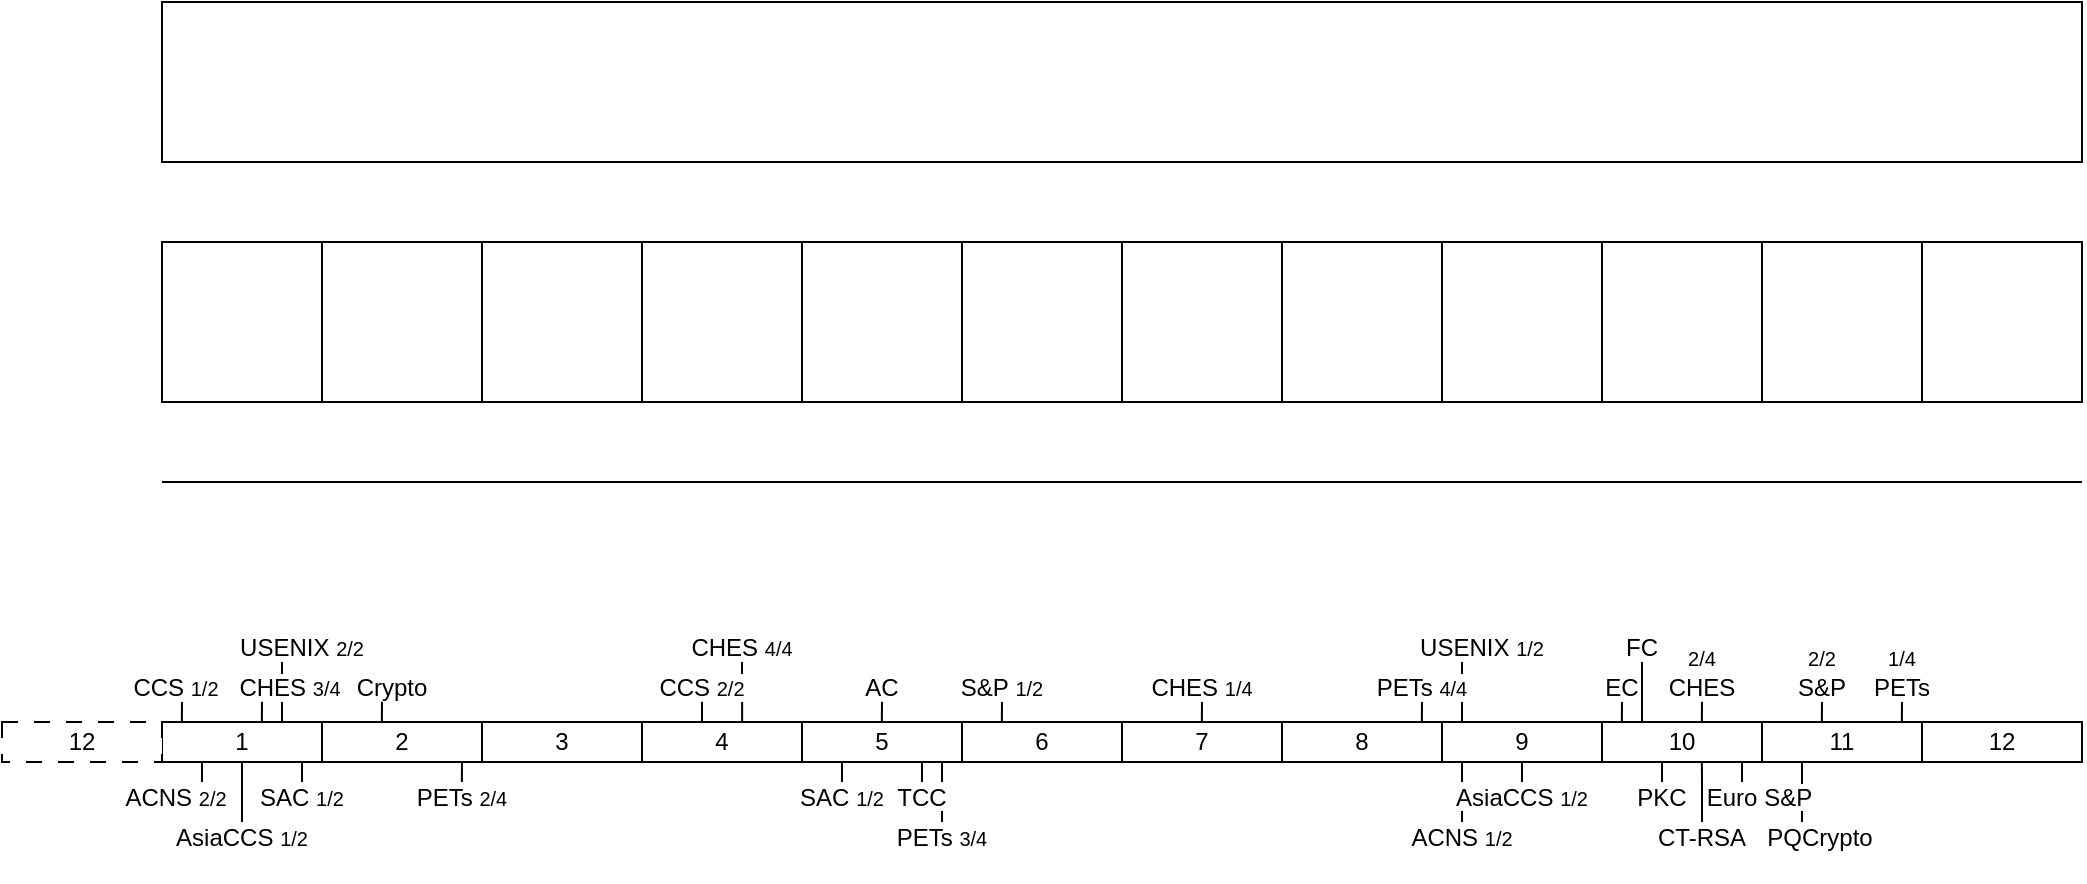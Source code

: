 <mxfile version="27.0.6">
  <diagram name="페이지-1" id="u4aw6kbIkRFoEZ9t1VFv">
    <mxGraphModel dx="1473" dy="688" grid="1" gridSize="10" guides="1" tooltips="1" connect="1" arrows="1" fold="1" page="0" pageScale="1" pageWidth="827" pageHeight="1169" math="0" shadow="0">
      <root>
        <mxCell id="0" />
        <mxCell id="1" parent="0" />
        <mxCell id="qRrsi4mGmzIIHp8oxD2m-111" value="" style="endArrow=none;html=1;rounded=0;entryX=0.626;entryY=0;entryDx=0;entryDy=0;entryPerimeter=0;exitX=0.5;exitY=1;exitDx=0;exitDy=0;" edge="1" parent="1">
          <mxGeometry width="50" height="50" relative="1" as="geometry">
            <mxPoint x="100" y="370" as="sourcePoint" />
            <mxPoint x="100" y="400" as="targetPoint" />
          </mxGeometry>
        </mxCell>
        <mxCell id="qRrsi4mGmzIIHp8oxD2m-112" value="" style="rounded=0;whiteSpace=wrap;html=1;strokeColor=none;" vertex="1" parent="1">
          <mxGeometry x="95" y="376" width="10" height="14" as="geometry" />
        </mxCell>
        <mxCell id="qRrsi4mGmzIIHp8oxD2m-113" value="&lt;div&gt;&lt;br&gt;&lt;/div&gt;USENIX&amp;nbsp;&lt;span style=&quot;font-size: 10px;&quot;&gt;2/2&lt;/span&gt;" style="text;html=1;align=center;verticalAlign=middle;whiteSpace=wrap;rounded=0;" vertex="1" parent="1">
          <mxGeometry x="90" y="340" width="40" height="30" as="geometry" />
        </mxCell>
        <mxCell id="qRrsi4mGmzIIHp8oxD2m-110" value="" style="endArrow=none;html=1;rounded=0;entryX=0.626;entryY=0;entryDx=0;entryDy=0;entryPerimeter=0;exitX=0.5;exitY=1;exitDx=0;exitDy=0;" edge="1" parent="1">
          <mxGeometry width="50" height="50" relative="1" as="geometry">
            <mxPoint x="690" y="370" as="sourcePoint" />
            <mxPoint x="690" y="400" as="targetPoint" />
          </mxGeometry>
        </mxCell>
        <mxCell id="qRrsi4mGmzIIHp8oxD2m-108" value="" style="rounded=0;whiteSpace=wrap;html=1;strokeColor=none;" vertex="1" parent="1">
          <mxGeometry x="685" y="376" width="10" height="14" as="geometry" />
        </mxCell>
        <mxCell id="qRrsi4mGmzIIHp8oxD2m-109" value="&lt;div&gt;&lt;br&gt;&lt;/div&gt;USENIX&amp;nbsp;&lt;span style=&quot;font-size: 10px;&quot;&gt;1/2&lt;/span&gt;" style="text;html=1;align=center;verticalAlign=middle;whiteSpace=wrap;rounded=0;" vertex="1" parent="1">
          <mxGeometry x="680" y="340" width="40" height="30" as="geometry" />
        </mxCell>
        <mxCell id="qRrsi4mGmzIIHp8oxD2m-77" value="" style="endArrow=none;html=1;rounded=0;entryX=0.626;entryY=0;entryDx=0;entryDy=0;entryPerimeter=0;exitX=0.5;exitY=1;exitDx=0;exitDy=0;" edge="1" parent="1" source="qRrsi4mGmzIIHp8oxD2m-76" target="qRrsi4mGmzIIHp8oxD2m-20">
          <mxGeometry width="50" height="50" relative="1" as="geometry">
            <mxPoint x="330" y="360" as="sourcePoint" />
            <mxPoint x="329.92" y="370.14" as="targetPoint" />
          </mxGeometry>
        </mxCell>
        <mxCell id="qRrsi4mGmzIIHp8oxD2m-101" value="" style="rounded=0;whiteSpace=wrap;html=1;strokeColor=none;" vertex="1" parent="1">
          <mxGeometry x="325" y="376" width="10" height="14" as="geometry" />
        </mxCell>
        <mxCell id="qRrsi4mGmzIIHp8oxD2m-91" value="" style="endArrow=none;html=1;rounded=0;exitX=0.25;exitY=1;exitDx=0;exitDy=0;" edge="1" parent="1" source="qRrsi4mGmzIIHp8oxD2m-27">
          <mxGeometry width="50" height="50" relative="1" as="geometry">
            <mxPoint x="860" y="380" as="sourcePoint" />
            <mxPoint x="860" y="450" as="targetPoint" />
          </mxGeometry>
        </mxCell>
        <mxCell id="qRrsi4mGmzIIHp8oxD2m-87" value="" style="endArrow=none;html=1;rounded=0;exitX=0.624;exitY=1.004;exitDx=0;exitDy=0;entryX=0.5;entryY=0;entryDx=0;entryDy=0;exitPerimeter=0;" edge="1" parent="1" target="qRrsi4mGmzIIHp8oxD2m-86" source="qRrsi4mGmzIIHp8oxD2m-50">
          <mxGeometry width="50" height="50" relative="1" as="geometry">
            <mxPoint x="810" y="450" as="sourcePoint" />
            <mxPoint x="810" y="470" as="targetPoint" />
            <Array as="points">
              <mxPoint x="810" y="430" />
              <mxPoint x="810" y="430" />
              <mxPoint x="810" y="440" />
            </Array>
          </mxGeometry>
        </mxCell>
        <mxCell id="qRrsi4mGmzIIHp8oxD2m-105" value="" style="rounded=0;whiteSpace=wrap;html=1;strokeColor=none;" vertex="1" parent="1">
          <mxGeometry x="812" y="431" width="60" height="13.5" as="geometry" />
        </mxCell>
        <mxCell id="qRrsi4mGmzIIHp8oxD2m-53" value="" style="group;resizeWidth=1;resizeHeight=1;" vertex="1" connectable="0" parent="1">
          <mxGeometry x="40" y="400" width="960" height="80" as="geometry" />
        </mxCell>
        <mxCell id="qRrsi4mGmzIIHp8oxD2m-119" value="" style="endArrow=none;html=1;rounded=0;entryX=0.626;entryY=0;entryDx=0;entryDy=0;entryPerimeter=0;exitX=0.5;exitY=1;exitDx=0;exitDy=0;" edge="1" parent="qRrsi4mGmzIIHp8oxD2m-53">
          <mxGeometry width="50" height="50" relative="1" as="geometry">
            <mxPoint x="650" y="20" as="sourcePoint" />
            <mxPoint x="650" y="50" as="targetPoint" />
          </mxGeometry>
        </mxCell>
        <mxCell id="qRrsi4mGmzIIHp8oxD2m-120" value="" style="rounded=0;whiteSpace=wrap;html=1;strokeColor=none;" vertex="1" parent="qRrsi4mGmzIIHp8oxD2m-53">
          <mxGeometry x="645" y="30" width="10" height="14.5" as="geometry" />
        </mxCell>
        <mxCell id="qRrsi4mGmzIIHp8oxD2m-122" value="&lt;div&gt;&lt;span style=&quot;background-color: transparent; color: light-dark(rgb(0, 0, 0), rgb(255, 255, 255));&quot;&gt;ACNS&amp;nbsp;&lt;/span&gt;&lt;span style=&quot;background-color: transparent; color: light-dark(rgb(0, 0, 0), rgb(255, 255, 255)); font-size: 10px;&quot;&gt;1/2&lt;/span&gt;&lt;/div&gt;&lt;div&gt;&lt;span style=&quot;background-color: transparent; color: light-dark(rgb(0, 0, 0), rgb(255, 255, 255)); font-size: 10px;&quot;&gt;&lt;br&gt;&lt;/span&gt;&lt;/div&gt;" style="text;html=1;align=center;verticalAlign=middle;whiteSpace=wrap;rounded=0;" vertex="1" parent="qRrsi4mGmzIIHp8oxD2m-53">
          <mxGeometry x="620" y="50" width="60" height="30" as="geometry" />
        </mxCell>
        <mxCell id="qRrsi4mGmzIIHp8oxD2m-41" value="" style="whiteSpace=wrap;html=1;aspect=fixed;resizeWidth=1;resizeHeight=1;" vertex="1" parent="qRrsi4mGmzIIHp8oxD2m-53">
          <mxGeometry width="80" height="20" as="geometry" />
        </mxCell>
        <mxCell id="qRrsi4mGmzIIHp8oxD2m-42" value="" style="whiteSpace=wrap;html=1;aspect=fixed;resizeWidth=1;resizeHeight=1;" vertex="1" parent="qRrsi4mGmzIIHp8oxD2m-53">
          <mxGeometry x="80" width="80" height="20" as="geometry" />
        </mxCell>
        <mxCell id="qRrsi4mGmzIIHp8oxD2m-43" value="" style="whiteSpace=wrap;html=1;aspect=fixed;resizeWidth=1;resizeHeight=1;" vertex="1" parent="qRrsi4mGmzIIHp8oxD2m-53">
          <mxGeometry x="160" width="80" height="20" as="geometry" />
        </mxCell>
        <mxCell id="qRrsi4mGmzIIHp8oxD2m-44" value="" style="whiteSpace=wrap;html=1;aspect=fixed;resizeWidth=1;resizeHeight=1;" vertex="1" parent="qRrsi4mGmzIIHp8oxD2m-53">
          <mxGeometry x="240" width="80" height="20" as="geometry" />
        </mxCell>
        <mxCell id="qRrsi4mGmzIIHp8oxD2m-45" value="" style="whiteSpace=wrap;html=1;aspect=fixed;resizeWidth=1;resizeHeight=1;" vertex="1" parent="qRrsi4mGmzIIHp8oxD2m-53">
          <mxGeometry x="320" width="80" height="20" as="geometry" />
        </mxCell>
        <mxCell id="qRrsi4mGmzIIHp8oxD2m-46" value="" style="whiteSpace=wrap;html=1;aspect=fixed;resizeWidth=1;resizeHeight=1;" vertex="1" parent="qRrsi4mGmzIIHp8oxD2m-53">
          <mxGeometry x="400" width="80" height="20" as="geometry" />
        </mxCell>
        <mxCell id="qRrsi4mGmzIIHp8oxD2m-47" value="" style="whiteSpace=wrap;html=1;aspect=fixed;resizeWidth=1;resizeHeight=1;" vertex="1" parent="qRrsi4mGmzIIHp8oxD2m-53">
          <mxGeometry x="480" width="80" height="20" as="geometry" />
        </mxCell>
        <mxCell id="qRrsi4mGmzIIHp8oxD2m-48" value="" style="whiteSpace=wrap;html=1;aspect=fixed;resizeWidth=1;resizeHeight=1;" vertex="1" parent="qRrsi4mGmzIIHp8oxD2m-53">
          <mxGeometry x="560" width="80" height="20" as="geometry" />
        </mxCell>
        <mxCell id="qRrsi4mGmzIIHp8oxD2m-49" value="" style="whiteSpace=wrap;html=1;aspect=fixed;resizeWidth=1;resizeHeight=1;" vertex="1" parent="qRrsi4mGmzIIHp8oxD2m-53">
          <mxGeometry x="640" width="80" height="20" as="geometry" />
        </mxCell>
        <mxCell id="qRrsi4mGmzIIHp8oxD2m-50" value="" style="whiteSpace=wrap;html=1;aspect=fixed;resizeWidth=1;resizeHeight=1;" vertex="1" parent="qRrsi4mGmzIIHp8oxD2m-53">
          <mxGeometry x="720" width="80" height="20" as="geometry" />
        </mxCell>
        <mxCell id="qRrsi4mGmzIIHp8oxD2m-51" value="" style="whiteSpace=wrap;html=1;aspect=fixed;resizeWidth=1;resizeHeight=1;" vertex="1" parent="qRrsi4mGmzIIHp8oxD2m-53">
          <mxGeometry x="800" width="80" height="20" as="geometry" />
        </mxCell>
        <mxCell id="qRrsi4mGmzIIHp8oxD2m-52" value="" style="whiteSpace=wrap;html=1;aspect=fixed;resizeWidth=1;resizeHeight=1;" vertex="1" parent="qRrsi4mGmzIIHp8oxD2m-53">
          <mxGeometry x="880" width="80" height="20" as="geometry" />
        </mxCell>
        <mxCell id="qRrsi4mGmzIIHp8oxD2m-21" value="5" style="text;html=1;align=center;verticalAlign=middle;whiteSpace=wrap;rounded=0;" vertex="1" parent="qRrsi4mGmzIIHp8oxD2m-53">
          <mxGeometry x="320" width="80" height="20" as="geometry" />
        </mxCell>
        <mxCell id="qRrsi4mGmzIIHp8oxD2m-95" value="" style="endArrow=none;html=1;rounded=0;entryX=0.124;entryY=0.007;entryDx=0;entryDy=0;entryPerimeter=0;" edge="1" parent="qRrsi4mGmzIIHp8oxD2m-53">
          <mxGeometry width="50" height="50" relative="1" as="geometry">
            <mxPoint x="150" y="19.86" as="sourcePoint" />
            <mxPoint x="149.92" y="30.0" as="targetPoint" />
          </mxGeometry>
        </mxCell>
        <mxCell id="qRrsi4mGmzIIHp8oxD2m-117" value="" style="endArrow=none;html=1;rounded=0;entryX=0.626;entryY=0;entryDx=0;entryDy=0;entryPerimeter=0;exitX=0.5;exitY=1;exitDx=0;exitDy=0;" edge="1" parent="qRrsi4mGmzIIHp8oxD2m-53">
          <mxGeometry width="50" height="50" relative="1" as="geometry">
            <mxPoint x="390" y="20" as="sourcePoint" />
            <mxPoint x="390" y="50" as="targetPoint" />
          </mxGeometry>
        </mxCell>
        <mxCell id="qRrsi4mGmzIIHp8oxD2m-118" value="" style="rounded=0;whiteSpace=wrap;html=1;strokeColor=none;" vertex="1" parent="qRrsi4mGmzIIHp8oxD2m-53">
          <mxGeometry x="385" y="30" width="10" height="14.5" as="geometry" />
        </mxCell>
        <mxCell id="qRrsi4mGmzIIHp8oxD2m-65" value="" style="endArrow=none;html=1;rounded=0;exitX=0.75;exitY=1;exitDx=0;exitDy=0;entryX=0.5;entryY=0;entryDx=0;entryDy=0;" edge="1" parent="qRrsi4mGmzIIHp8oxD2m-53" target="qRrsi4mGmzIIHp8oxD2m-64">
          <mxGeometry width="50" height="50" relative="1" as="geometry">
            <mxPoint x="380" y="20" as="sourcePoint" />
            <mxPoint x="380" y="40" as="targetPoint" />
          </mxGeometry>
        </mxCell>
        <mxCell id="qRrsi4mGmzIIHp8oxD2m-64" value="&lt;div&gt;TCC&lt;/div&gt;&lt;div&gt;&lt;br&gt;&lt;/div&gt;" style="text;html=1;align=center;verticalAlign=middle;whiteSpace=wrap;rounded=0;" vertex="1" parent="qRrsi4mGmzIIHp8oxD2m-53">
          <mxGeometry x="350" y="30" width="60" height="30" as="geometry" />
        </mxCell>
        <mxCell id="qRrsi4mGmzIIHp8oxD2m-116" value="&lt;div&gt;&lt;span style=&quot;background-color: transparent; color: light-dark(rgb(0, 0, 0), rgb(255, 255, 255));&quot;&gt;PETs&amp;nbsp;&lt;/span&gt;&lt;span style=&quot;background-color: transparent; color: light-dark(rgb(0, 0, 0), rgb(255, 255, 255)); font-size: 10px;&quot;&gt;3/4&lt;/span&gt;&lt;/div&gt;&lt;div&gt;&lt;span style=&quot;background-color: transparent; color: light-dark(rgb(0, 0, 0), rgb(255, 255, 255)); font-size: 10px;&quot;&gt;&lt;br&gt;&lt;/span&gt;&lt;/div&gt;" style="text;html=1;align=center;verticalAlign=middle;whiteSpace=wrap;rounded=0;" vertex="1" parent="qRrsi4mGmzIIHp8oxD2m-53">
          <mxGeometry x="360" y="50" width="60" height="30" as="geometry" />
        </mxCell>
        <mxCell id="qRrsi4mGmzIIHp8oxD2m-125" value="&lt;div&gt;&lt;span style=&quot;background-color: transparent; color: light-dark(rgb(0, 0, 0), rgb(255, 255, 255));&quot;&gt;ACNS &lt;font style=&quot;font-size: 10px;&quot;&gt;2/2&lt;/font&gt;&lt;/span&gt;&lt;/div&gt;&lt;div&gt;&lt;span style=&quot;background-color: transparent; color: light-dark(rgb(0, 0, 0), rgb(255, 255, 255)); font-size: 10px;&quot;&gt;&lt;br&gt;&lt;/span&gt;&lt;/div&gt;" style="text;html=1;align=center;verticalAlign=middle;whiteSpace=wrap;rounded=0;" vertex="1" parent="qRrsi4mGmzIIHp8oxD2m-53">
          <mxGeometry x="-23" y="30" width="60" height="30" as="geometry" />
        </mxCell>
        <mxCell id="qRrsi4mGmzIIHp8oxD2m-127" value="" style="endArrow=none;html=1;rounded=0;exitX=0.75;exitY=1;exitDx=0;exitDy=0;entryX=0.5;entryY=0;entryDx=0;entryDy=0;" edge="1" parent="qRrsi4mGmzIIHp8oxD2m-53">
          <mxGeometry width="50" height="50" relative="1" as="geometry">
            <mxPoint x="20" y="20" as="sourcePoint" />
            <mxPoint x="20" y="30" as="targetPoint" />
          </mxGeometry>
        </mxCell>
        <mxCell id="qRrsi4mGmzIIHp8oxD2m-1" value="" style="rounded=0;whiteSpace=wrap;html=1;" vertex="1" parent="1">
          <mxGeometry x="40" y="40" width="960" height="80" as="geometry" />
        </mxCell>
        <mxCell id="qRrsi4mGmzIIHp8oxD2m-2" value="" style="whiteSpace=wrap;html=1;aspect=fixed;" vertex="1" parent="1">
          <mxGeometry x="40" y="160" width="80" height="80" as="geometry" />
        </mxCell>
        <mxCell id="qRrsi4mGmzIIHp8oxD2m-13" value="" style="whiteSpace=wrap;html=1;aspect=fixed;" vertex="1" parent="1">
          <mxGeometry x="120" y="160" width="80" height="80" as="geometry" />
        </mxCell>
        <mxCell id="qRrsi4mGmzIIHp8oxD2m-14" value="" style="endArrow=none;html=1;rounded=0;entryX=1;entryY=1;entryDx=0;entryDy=0;" edge="1" parent="1">
          <mxGeometry width="50" height="50" relative="1" as="geometry">
            <mxPoint x="40" y="280" as="sourcePoint" />
            <mxPoint x="1000" y="280" as="targetPoint" />
          </mxGeometry>
        </mxCell>
        <mxCell id="qRrsi4mGmzIIHp8oxD2m-15" value="&lt;div&gt;&lt;br&gt;&lt;/div&gt;&lt;span style=&quot;background-color: transparent; color: light-dark(rgb(0, 0, 0), rgb(255, 255, 255));&quot;&gt;CCS&amp;nbsp;&lt;/span&gt;&lt;span style=&quot;font-size: 10px;&quot;&gt;1/2&lt;/span&gt;" style="text;html=1;align=center;verticalAlign=middle;whiteSpace=wrap;rounded=0;" vertex="1" parent="1">
          <mxGeometry x="17" y="359.93" width="60" height="30" as="geometry" />
        </mxCell>
        <mxCell id="qRrsi4mGmzIIHp8oxD2m-16" value="" style="endArrow=none;html=1;rounded=0;entryX=0.124;entryY=0.007;entryDx=0;entryDy=0;entryPerimeter=0;" edge="1" parent="1">
          <mxGeometry width="50" height="50" relative="1" as="geometry">
            <mxPoint x="50" y="390" as="sourcePoint" />
            <mxPoint x="49.92" y="400.14" as="targetPoint" />
          </mxGeometry>
        </mxCell>
        <mxCell id="qRrsi4mGmzIIHp8oxD2m-17" value="1" style="text;html=1;align=center;verticalAlign=middle;whiteSpace=wrap;rounded=0;" vertex="1" parent="1">
          <mxGeometry x="40" y="400" width="80" height="20" as="geometry" />
        </mxCell>
        <mxCell id="qRrsi4mGmzIIHp8oxD2m-18" value="2" style="text;html=1;align=center;verticalAlign=middle;whiteSpace=wrap;rounded=0;" vertex="1" parent="1">
          <mxGeometry x="120" y="400" width="80" height="20" as="geometry" />
        </mxCell>
        <mxCell id="qRrsi4mGmzIIHp8oxD2m-19" value="3" style="text;html=1;align=center;verticalAlign=middle;whiteSpace=wrap;rounded=0;" vertex="1" parent="1">
          <mxGeometry x="200" y="400" width="80" height="20" as="geometry" />
        </mxCell>
        <mxCell id="qRrsi4mGmzIIHp8oxD2m-20" value="4" style="text;html=1;align=center;verticalAlign=middle;whiteSpace=wrap;rounded=0;" vertex="1" parent="1">
          <mxGeometry x="280" y="400" width="80" height="20" as="geometry" />
        </mxCell>
        <mxCell id="qRrsi4mGmzIIHp8oxD2m-22" value="6" style="text;html=1;align=center;verticalAlign=middle;whiteSpace=wrap;rounded=0;" vertex="1" parent="1">
          <mxGeometry x="440" y="400" width="80" height="20" as="geometry" />
        </mxCell>
        <mxCell id="qRrsi4mGmzIIHp8oxD2m-23" value="7" style="text;html=1;align=center;verticalAlign=middle;whiteSpace=wrap;rounded=0;" vertex="1" parent="1">
          <mxGeometry x="520" y="400" width="80" height="20" as="geometry" />
        </mxCell>
        <mxCell id="qRrsi4mGmzIIHp8oxD2m-24" value="8" style="text;html=1;align=center;verticalAlign=middle;whiteSpace=wrap;rounded=0;" vertex="1" parent="1">
          <mxGeometry x="600" y="400" width="80" height="20" as="geometry" />
        </mxCell>
        <mxCell id="qRrsi4mGmzIIHp8oxD2m-25" value="9" style="text;html=1;align=center;verticalAlign=middle;whiteSpace=wrap;rounded=0;" vertex="1" parent="1">
          <mxGeometry x="680" y="400" width="80" height="20" as="geometry" />
        </mxCell>
        <mxCell id="qRrsi4mGmzIIHp8oxD2m-26" value="10" style="text;html=1;align=center;verticalAlign=middle;whiteSpace=wrap;rounded=0;" vertex="1" parent="1">
          <mxGeometry x="760" y="400" width="80" height="20" as="geometry" />
        </mxCell>
        <mxCell id="qRrsi4mGmzIIHp8oxD2m-27" value="11" style="text;html=1;align=center;verticalAlign=middle;whiteSpace=wrap;rounded=0;" vertex="1" parent="1">
          <mxGeometry x="840" y="400" width="80" height="20" as="geometry" />
        </mxCell>
        <mxCell id="qRrsi4mGmzIIHp8oxD2m-28" value="12" style="text;html=1;align=center;verticalAlign=middle;whiteSpace=wrap;rounded=0;" vertex="1" parent="1">
          <mxGeometry x="920" y="400" width="80" height="20" as="geometry" />
        </mxCell>
        <mxCell id="qRrsi4mGmzIIHp8oxD2m-29" value="" style="whiteSpace=wrap;html=1;aspect=fixed;" vertex="1" parent="1">
          <mxGeometry x="200" y="160" width="80" height="80" as="geometry" />
        </mxCell>
        <mxCell id="qRrsi4mGmzIIHp8oxD2m-30" value="" style="whiteSpace=wrap;html=1;aspect=fixed;" vertex="1" parent="1">
          <mxGeometry x="280" y="160" width="80" height="80" as="geometry" />
        </mxCell>
        <mxCell id="qRrsi4mGmzIIHp8oxD2m-31" value="" style="whiteSpace=wrap;html=1;aspect=fixed;" vertex="1" parent="1">
          <mxGeometry x="360" y="160" width="80" height="80" as="geometry" />
        </mxCell>
        <mxCell id="qRrsi4mGmzIIHp8oxD2m-32" value="" style="whiteSpace=wrap;html=1;aspect=fixed;" vertex="1" parent="1">
          <mxGeometry x="440" y="160" width="80" height="80" as="geometry" />
        </mxCell>
        <mxCell id="qRrsi4mGmzIIHp8oxD2m-33" value="" style="whiteSpace=wrap;html=1;aspect=fixed;" vertex="1" parent="1">
          <mxGeometry x="520" y="160" width="80" height="80" as="geometry" />
        </mxCell>
        <mxCell id="qRrsi4mGmzIIHp8oxD2m-34" value="" style="whiteSpace=wrap;html=1;aspect=fixed;" vertex="1" parent="1">
          <mxGeometry x="600" y="160" width="80" height="80" as="geometry" />
        </mxCell>
        <mxCell id="qRrsi4mGmzIIHp8oxD2m-35" value="" style="whiteSpace=wrap;html=1;aspect=fixed;" vertex="1" parent="1">
          <mxGeometry x="680" y="160" width="80" height="80" as="geometry" />
        </mxCell>
        <mxCell id="qRrsi4mGmzIIHp8oxD2m-36" value="" style="whiteSpace=wrap;html=1;aspect=fixed;" vertex="1" parent="1">
          <mxGeometry x="760" y="160" width="80" height="80" as="geometry" />
        </mxCell>
        <mxCell id="qRrsi4mGmzIIHp8oxD2m-37" value="" style="whiteSpace=wrap;html=1;aspect=fixed;" vertex="1" parent="1">
          <mxGeometry x="840" y="160" width="80" height="80" as="geometry" />
        </mxCell>
        <mxCell id="qRrsi4mGmzIIHp8oxD2m-38" value="" style="whiteSpace=wrap;html=1;aspect=fixed;" vertex="1" parent="1">
          <mxGeometry x="920" y="160" width="80" height="80" as="geometry" />
        </mxCell>
        <mxCell id="qRrsi4mGmzIIHp8oxD2m-39" value="&lt;div&gt;&lt;font style=&quot;font-size: 10px;&quot;&gt;&lt;br&gt;&lt;/font&gt;&lt;/div&gt;&lt;div&gt;&lt;span style=&quot;&quot;&gt;&lt;span style=&quot;color: light-dark(rgb(0, 0, 0), rgb(255, 255, 255));&quot;&gt;CCS&amp;nbsp;&lt;/span&gt;&lt;span style=&quot;font-size: 10px; color: light-dark(rgb(0, 0, 0), rgb(255, 255, 255));&quot;&gt;2/2&lt;/span&gt;&lt;/span&gt;&lt;/div&gt;" style="text;html=1;align=center;verticalAlign=middle;whiteSpace=wrap;rounded=0;labelBackgroundColor=none;" vertex="1" parent="1">
          <mxGeometry x="280" y="359.86" width="60" height="30" as="geometry" />
        </mxCell>
        <mxCell id="qRrsi4mGmzIIHp8oxD2m-40" value="" style="endArrow=none;html=1;rounded=0;exitX=0.5;exitY=1;exitDx=0;exitDy=0;entryX=0.5;entryY=0;entryDx=0;entryDy=0;" edge="1" parent="1" source="qRrsi4mGmzIIHp8oxD2m-39">
          <mxGeometry width="50" height="50" relative="1" as="geometry">
            <mxPoint x="309.64" y="429.86" as="sourcePoint" />
            <mxPoint x="310" y="399.86" as="targetPoint" />
          </mxGeometry>
        </mxCell>
        <mxCell id="qRrsi4mGmzIIHp8oxD2m-55" value="&lt;div&gt;SAC&amp;nbsp;&lt;span style=&quot;background-color: transparent; color: light-dark(rgb(0, 0, 0), rgb(255, 255, 255));&quot;&gt;&lt;font style=&quot;font-size: 10px;&quot;&gt;1/2&lt;/font&gt;&lt;/span&gt;&lt;/div&gt;&lt;div&gt;&lt;span style=&quot;background-color: transparent; color: light-dark(rgb(0, 0, 0), rgb(255, 255, 255));&quot;&gt;&lt;font style=&quot;font-size: 10px;&quot;&gt;&lt;br&gt;&lt;/font&gt;&lt;/span&gt;&lt;/div&gt;" style="text;html=1;align=center;verticalAlign=middle;whiteSpace=wrap;rounded=0;" vertex="1" parent="1">
          <mxGeometry x="80" y="430" width="60" height="30" as="geometry" />
        </mxCell>
        <mxCell id="qRrsi4mGmzIIHp8oxD2m-57" value="" style="endArrow=none;html=1;rounded=0;exitX=0.75;exitY=1;exitDx=0;exitDy=0;entryX=0.5;entryY=0;entryDx=0;entryDy=0;" edge="1" parent="1" target="qRrsi4mGmzIIHp8oxD2m-55">
          <mxGeometry width="50" height="50" relative="1" as="geometry">
            <mxPoint x="110" y="420" as="sourcePoint" />
            <mxPoint x="110" y="440" as="targetPoint" />
          </mxGeometry>
        </mxCell>
        <mxCell id="qRrsi4mGmzIIHp8oxD2m-58" value="&lt;div&gt;SAC&amp;nbsp;&lt;span style=&quot;background-color: transparent; color: light-dark(rgb(0, 0, 0), rgb(255, 255, 255));&quot;&gt;&lt;font style=&quot;font-size: 10px;&quot;&gt;1/2&lt;/font&gt;&lt;/span&gt;&lt;/div&gt;&lt;div&gt;&lt;span style=&quot;background-color: transparent; color: light-dark(rgb(0, 0, 0), rgb(255, 255, 255));&quot;&gt;&lt;font style=&quot;font-size: 10px;&quot;&gt;&lt;br&gt;&lt;/font&gt;&lt;/span&gt;&lt;/div&gt;" style="text;html=1;align=center;verticalAlign=middle;whiteSpace=wrap;rounded=0;" vertex="1" parent="1">
          <mxGeometry x="360" y="430" width="40" height="30" as="geometry" />
        </mxCell>
        <mxCell id="qRrsi4mGmzIIHp8oxD2m-59" value="" style="endArrow=none;html=1;rounded=0;exitX=0.75;exitY=1;exitDx=0;exitDy=0;entryX=0.5;entryY=0;entryDx=0;entryDy=0;" edge="1" parent="1" target="qRrsi4mGmzIIHp8oxD2m-58">
          <mxGeometry width="50" height="50" relative="1" as="geometry">
            <mxPoint x="380" y="420" as="sourcePoint" />
            <mxPoint x="380" y="440" as="targetPoint" />
          </mxGeometry>
        </mxCell>
        <mxCell id="qRrsi4mGmzIIHp8oxD2m-60" value="&lt;div&gt;&lt;font style=&quot;font-size: 10px;&quot;&gt;&lt;br&gt;&lt;/font&gt;&lt;/div&gt;Crypto" style="text;html=1;align=center;verticalAlign=middle;whiteSpace=wrap;rounded=0;" vertex="1" parent="1">
          <mxGeometry x="125" y="360" width="60" height="29.86" as="geometry" />
        </mxCell>
        <mxCell id="qRrsi4mGmzIIHp8oxD2m-61" value="" style="endArrow=none;html=1;rounded=0;entryX=0.124;entryY=0.007;entryDx=0;entryDy=0;entryPerimeter=0;" edge="1" parent="1">
          <mxGeometry width="50" height="50" relative="1" as="geometry">
            <mxPoint x="150" y="389.86" as="sourcePoint" />
            <mxPoint x="149.92" y="400.0" as="targetPoint" />
          </mxGeometry>
        </mxCell>
        <mxCell id="qRrsi4mGmzIIHp8oxD2m-62" value="&lt;div&gt;&lt;font style=&quot;font-size: 10px;&quot;&gt;&lt;br&gt;&lt;/font&gt;&lt;/div&gt;&lt;div&gt;AC&lt;/div&gt;" style="text;html=1;align=center;verticalAlign=middle;whiteSpace=wrap;rounded=0;" vertex="1" parent="1">
          <mxGeometry x="370" y="360" width="60" height="29.86" as="geometry" />
        </mxCell>
        <mxCell id="qRrsi4mGmzIIHp8oxD2m-63" value="" style="endArrow=none;html=1;rounded=0;entryX=0.124;entryY=0.007;entryDx=0;entryDy=0;entryPerimeter=0;" edge="1" parent="1">
          <mxGeometry width="50" height="50" relative="1" as="geometry">
            <mxPoint x="400" y="389.86" as="sourcePoint" />
            <mxPoint x="399.92" y="400.0" as="targetPoint" />
          </mxGeometry>
        </mxCell>
        <mxCell id="qRrsi4mGmzIIHp8oxD2m-66" value="&lt;div&gt;&lt;br&gt;&lt;/div&gt;S&amp;amp;P&amp;nbsp;&lt;font style=&quot;font-size: 10px;&quot;&gt;1/2&lt;/font&gt;" style="text;html=1;align=center;verticalAlign=middle;whiteSpace=wrap;rounded=0;" vertex="1" parent="1">
          <mxGeometry x="430" y="360" width="60" height="30" as="geometry" />
        </mxCell>
        <mxCell id="qRrsi4mGmzIIHp8oxD2m-67" value="" style="endArrow=none;html=1;rounded=0;entryX=0.124;entryY=0.007;entryDx=0;entryDy=0;entryPerimeter=0;" edge="1" parent="1">
          <mxGeometry width="50" height="50" relative="1" as="geometry">
            <mxPoint x="460" y="390" as="sourcePoint" />
            <mxPoint x="459.92" y="400.14" as="targetPoint" />
          </mxGeometry>
        </mxCell>
        <mxCell id="qRrsi4mGmzIIHp8oxD2m-68" value="&lt;div&gt;&lt;font style=&quot;font-size: 10px;&quot;&gt;2/2&lt;/font&gt;&lt;/div&gt;S&amp;amp;P" style="text;html=1;align=center;verticalAlign=middle;whiteSpace=wrap;rounded=0;" vertex="1" parent="1">
          <mxGeometry x="850" y="360" width="40" height="30" as="geometry" />
        </mxCell>
        <mxCell id="qRrsi4mGmzIIHp8oxD2m-69" value="" style="endArrow=none;html=1;rounded=0;entryX=0.124;entryY=0.007;entryDx=0;entryDy=0;entryPerimeter=0;" edge="1" parent="1">
          <mxGeometry width="50" height="50" relative="1" as="geometry">
            <mxPoint x="870" y="390" as="sourcePoint" />
            <mxPoint x="869.92" y="400.14" as="targetPoint" />
          </mxGeometry>
        </mxCell>
        <mxCell id="qRrsi4mGmzIIHp8oxD2m-70" value="&lt;div&gt;&lt;br&gt;&lt;/div&gt;&lt;div&gt;&lt;span style=&quot;background-color: transparent; color: light-dark(rgb(0, 0, 0), rgb(255, 255, 255));&quot;&gt;CHES&amp;nbsp;&lt;/span&gt;&lt;span style=&quot;font-size: 10px; background-color: transparent; color: light-dark(rgb(0, 0, 0), rgb(255, 255, 255));&quot;&gt;1/4&lt;/span&gt;&lt;/div&gt;" style="text;html=1;align=center;verticalAlign=middle;whiteSpace=wrap;rounded=0;" vertex="1" parent="1">
          <mxGeometry x="530" y="360" width="60" height="30" as="geometry" />
        </mxCell>
        <mxCell id="qRrsi4mGmzIIHp8oxD2m-71" value="" style="endArrow=none;html=1;rounded=0;entryX=0.124;entryY=0.007;entryDx=0;entryDy=0;entryPerimeter=0;" edge="1" parent="1">
          <mxGeometry width="50" height="50" relative="1" as="geometry">
            <mxPoint x="560" y="390" as="sourcePoint" />
            <mxPoint x="559.92" y="400.14" as="targetPoint" />
          </mxGeometry>
        </mxCell>
        <mxCell id="qRrsi4mGmzIIHp8oxD2m-72" value="&lt;div&gt;&lt;font style=&quot;font-size: 10px;&quot;&gt;2/4&lt;/font&gt;&lt;/div&gt;CHES" style="text;html=1;align=center;verticalAlign=middle;whiteSpace=wrap;rounded=0;" vertex="1" parent="1">
          <mxGeometry x="790" y="359.86" width="40" height="30" as="geometry" />
        </mxCell>
        <mxCell id="qRrsi4mGmzIIHp8oxD2m-73" value="" style="endArrow=none;html=1;rounded=0;entryX=0.124;entryY=0.007;entryDx=0;entryDy=0;entryPerimeter=0;" edge="1" parent="1">
          <mxGeometry width="50" height="50" relative="1" as="geometry">
            <mxPoint x="810" y="389.86" as="sourcePoint" />
            <mxPoint x="809.92" y="400.0" as="targetPoint" />
          </mxGeometry>
        </mxCell>
        <mxCell id="qRrsi4mGmzIIHp8oxD2m-74" value="&lt;div&gt;&lt;br&gt;&lt;/div&gt;CHES&amp;nbsp;&lt;span style=&quot;font-size: 10px;&quot;&gt;3/4&lt;/span&gt;" style="text;html=1;align=center;verticalAlign=middle;whiteSpace=wrap;rounded=0;" vertex="1" parent="1">
          <mxGeometry x="74" y="359.5" width="60" height="30" as="geometry" />
        </mxCell>
        <mxCell id="qRrsi4mGmzIIHp8oxD2m-75" value="" style="endArrow=none;html=1;rounded=0;entryX=0.124;entryY=0.007;entryDx=0;entryDy=0;entryPerimeter=0;" edge="1" parent="1">
          <mxGeometry width="50" height="50" relative="1" as="geometry">
            <mxPoint x="90" y="389.86" as="sourcePoint" />
            <mxPoint x="89.92" y="400.0" as="targetPoint" />
          </mxGeometry>
        </mxCell>
        <mxCell id="qRrsi4mGmzIIHp8oxD2m-76" value="&lt;div&gt;&lt;br&gt;&lt;/div&gt;CHES&amp;nbsp;&lt;span style=&quot;font-size: 10px;&quot;&gt;4/4&lt;/span&gt;" style="text;html=1;align=center;verticalAlign=middle;whiteSpace=wrap;rounded=0;" vertex="1" parent="1">
          <mxGeometry x="310" y="340" width="40" height="30" as="geometry" />
        </mxCell>
        <mxCell id="qRrsi4mGmzIIHp8oxD2m-78" value="&lt;div&gt;AsiaCCS&amp;nbsp;&lt;span style=&quot;background-color: transparent; color: light-dark(rgb(0, 0, 0), rgb(255, 255, 255));&quot;&gt;&lt;font style=&quot;font-size: 10px;&quot;&gt;1/2&lt;/font&gt;&lt;/span&gt;&lt;/div&gt;&lt;div&gt;&lt;span style=&quot;background-color: transparent; color: light-dark(rgb(0, 0, 0), rgb(255, 255, 255));&quot;&gt;&lt;font style=&quot;font-size: 10px;&quot;&gt;&lt;br&gt;&lt;/font&gt;&lt;/span&gt;&lt;/div&gt;" style="text;html=1;align=center;verticalAlign=middle;whiteSpace=wrap;rounded=0;" vertex="1" parent="1">
          <mxGeometry x="690" y="430" width="60" height="30" as="geometry" />
        </mxCell>
        <mxCell id="qRrsi4mGmzIIHp8oxD2m-79" value="" style="endArrow=none;html=1;rounded=0;exitX=0.75;exitY=1;exitDx=0;exitDy=0;entryX=0.5;entryY=0;entryDx=0;entryDy=0;" edge="1" parent="1" target="qRrsi4mGmzIIHp8oxD2m-78">
          <mxGeometry width="50" height="50" relative="1" as="geometry">
            <mxPoint x="720" y="420" as="sourcePoint" />
            <mxPoint x="720" y="440" as="targetPoint" />
          </mxGeometry>
        </mxCell>
        <mxCell id="qRrsi4mGmzIIHp8oxD2m-80" value="&lt;div&gt;AsiaCCS&amp;nbsp;&lt;span style=&quot;font-size: 10px; background-color: transparent; color: light-dark(rgb(0, 0, 0), rgb(255, 255, 255));&quot;&gt;1/2&lt;/span&gt;&lt;/div&gt;&lt;div&gt;&lt;span style=&quot;font-size: 10px; background-color: transparent; color: light-dark(rgb(0, 0, 0), rgb(255, 255, 255));&quot;&gt;&lt;br&gt;&lt;/span&gt;&lt;/div&gt;" style="text;html=1;align=center;verticalAlign=middle;whiteSpace=wrap;rounded=0;" vertex="1" parent="1">
          <mxGeometry x="50" y="450" width="60" height="30" as="geometry" />
        </mxCell>
        <mxCell id="qRrsi4mGmzIIHp8oxD2m-81" value="" style="endArrow=none;html=1;rounded=0;exitX=0.5;exitY=1;exitDx=0;exitDy=0;entryX=0.5;entryY=0;entryDx=0;entryDy=0;" edge="1" parent="1" target="qRrsi4mGmzIIHp8oxD2m-80" source="qRrsi4mGmzIIHp8oxD2m-17">
          <mxGeometry width="50" height="50" relative="1" as="geometry">
            <mxPoint x="80" y="440" as="sourcePoint" />
            <mxPoint x="80" y="460" as="targetPoint" />
          </mxGeometry>
        </mxCell>
        <mxCell id="qRrsi4mGmzIIHp8oxD2m-82" value="&lt;div&gt;&lt;font style=&quot;font-size: 10px;&quot;&gt;&lt;br&gt;&lt;/font&gt;&lt;/div&gt;EC" style="text;html=1;align=center;verticalAlign=middle;whiteSpace=wrap;rounded=0;" vertex="1" parent="1">
          <mxGeometry x="750" y="360" width="40" height="30" as="geometry" />
        </mxCell>
        <mxCell id="qRrsi4mGmzIIHp8oxD2m-83" value="" style="endArrow=none;html=1;rounded=0;entryX=0.124;entryY=0.007;entryDx=0;entryDy=0;entryPerimeter=0;" edge="1" parent="1">
          <mxGeometry width="50" height="50" relative="1" as="geometry">
            <mxPoint x="770" y="390" as="sourcePoint" />
            <mxPoint x="769.92" y="400.14" as="targetPoint" />
          </mxGeometry>
        </mxCell>
        <mxCell id="qRrsi4mGmzIIHp8oxD2m-84" value="&lt;div&gt;&lt;span style=&quot;background-color: light-dark(#ffffff, var(--ge-dark-color, #121212));&quot;&gt;PKC&lt;/span&gt;&lt;/div&gt;&lt;div&gt;&lt;br&gt;&lt;/div&gt;" style="text;html=1;align=center;verticalAlign=middle;whiteSpace=wrap;rounded=0;" vertex="1" parent="1">
          <mxGeometry x="760" y="430" width="60" height="30" as="geometry" />
        </mxCell>
        <mxCell id="qRrsi4mGmzIIHp8oxD2m-85" value="" style="endArrow=none;html=1;rounded=0;exitX=0.75;exitY=1;exitDx=0;exitDy=0;entryX=0.5;entryY=0;entryDx=0;entryDy=0;" edge="1" parent="1" target="qRrsi4mGmzIIHp8oxD2m-84">
          <mxGeometry width="50" height="50" relative="1" as="geometry">
            <mxPoint x="790" y="420" as="sourcePoint" />
            <mxPoint x="790" y="440" as="targetPoint" />
          </mxGeometry>
        </mxCell>
        <mxCell id="qRrsi4mGmzIIHp8oxD2m-86" value="&lt;div&gt;CT-RSA&lt;/div&gt;&lt;div&gt;&lt;br&gt;&lt;/div&gt;" style="text;html=1;align=center;verticalAlign=middle;whiteSpace=wrap;rounded=0;" vertex="1" parent="1">
          <mxGeometry x="780" y="450" width="60" height="30" as="geometry" />
        </mxCell>
        <mxCell id="qRrsi4mGmzIIHp8oxD2m-88" value="&lt;div&gt;&lt;span style=&quot;&quot;&gt;&amp;nbsp; &lt;font style=&quot;font-size: 10px;&quot;&gt;&amp;nbsp;&lt;/font&gt;Euro&amp;nbsp;&lt;span style=&quot;color: light-dark(rgb(0, 0, 0), rgb(255, 255, 255));&quot;&gt;S&amp;amp;P&lt;/span&gt;&lt;/span&gt;&lt;/div&gt;&lt;div&gt;&lt;span style=&quot;color: light-dark(rgb(0, 0, 0), rgb(255, 255, 255));&quot;&gt;&lt;br&gt;&lt;/span&gt;&lt;/div&gt;" style="text;html=1;align=center;verticalAlign=middle;whiteSpace=wrap;rounded=0;labelBackgroundColor=none;" vertex="1" parent="1">
          <mxGeometry x="794" y="430" width="80" height="30" as="geometry" />
        </mxCell>
        <mxCell id="qRrsi4mGmzIIHp8oxD2m-89" value="" style="endArrow=none;html=1;rounded=0;exitX=0.75;exitY=1;exitDx=0;exitDy=0;" edge="1" parent="1">
          <mxGeometry width="50" height="50" relative="1" as="geometry">
            <mxPoint x="830" y="420" as="sourcePoint" />
            <mxPoint x="830" y="430" as="targetPoint" />
          </mxGeometry>
        </mxCell>
        <mxCell id="qRrsi4mGmzIIHp8oxD2m-90" value="&lt;div&gt;PQCrypto&lt;/div&gt;&lt;div&gt;&lt;br&gt;&lt;/div&gt;" style="text;html=1;align=center;verticalAlign=middle;whiteSpace=wrap;rounded=0;" vertex="1" parent="1">
          <mxGeometry x="839" y="450" width="60" height="30" as="geometry" />
        </mxCell>
        <mxCell id="qRrsi4mGmzIIHp8oxD2m-92" value="&lt;div&gt;&lt;font style=&quot;font-size: 10px;&quot;&gt;1/4&lt;/font&gt;&lt;/div&gt;PETs" style="text;html=1;align=center;verticalAlign=middle;whiteSpace=wrap;rounded=0;" vertex="1" parent="1">
          <mxGeometry x="890" y="360" width="40" height="30" as="geometry" />
        </mxCell>
        <mxCell id="qRrsi4mGmzIIHp8oxD2m-93" value="" style="endArrow=none;html=1;rounded=0;entryX=0.124;entryY=0.007;entryDx=0;entryDy=0;entryPerimeter=0;" edge="1" parent="1">
          <mxGeometry width="50" height="50" relative="1" as="geometry">
            <mxPoint x="910" y="390" as="sourcePoint" />
            <mxPoint x="909.92" y="400.14" as="targetPoint" />
          </mxGeometry>
        </mxCell>
        <mxCell id="qRrsi4mGmzIIHp8oxD2m-94" value="&lt;div&gt;&lt;span style=&quot;background-color: transparent; color: light-dark(rgb(0, 0, 0), rgb(255, 255, 255));&quot;&gt;PETs&amp;nbsp;&lt;/span&gt;&lt;span style=&quot;background-color: transparent; color: light-dark(rgb(0, 0, 0), rgb(255, 255, 255)); font-size: 10px;&quot;&gt;2/4&lt;/span&gt;&lt;/div&gt;&lt;div&gt;&lt;span style=&quot;background-color: transparent; color: light-dark(rgb(0, 0, 0), rgb(255, 255, 255)); font-size: 10px;&quot;&gt;&lt;br&gt;&lt;/span&gt;&lt;/div&gt;" style="text;html=1;align=center;verticalAlign=middle;whiteSpace=wrap;rounded=0;" vertex="1" parent="1">
          <mxGeometry x="160" y="430" width="60" height="30" as="geometry" />
        </mxCell>
        <mxCell id="qRrsi4mGmzIIHp8oxD2m-98" value="&lt;div&gt;&lt;br&gt;&lt;/div&gt;PETs&amp;nbsp;&lt;span style=&quot;font-size: 10px;&quot;&gt;4/4&lt;/span&gt;" style="text;html=1;align=center;verticalAlign=middle;whiteSpace=wrap;rounded=0;" vertex="1" parent="1">
          <mxGeometry x="650" y="360" width="40" height="30" as="geometry" />
        </mxCell>
        <mxCell id="qRrsi4mGmzIIHp8oxD2m-99" value="" style="endArrow=none;html=1;rounded=0;entryX=0.124;entryY=0.007;entryDx=0;entryDy=0;entryPerimeter=0;" edge="1" parent="1">
          <mxGeometry width="50" height="50" relative="1" as="geometry">
            <mxPoint x="670" y="390" as="sourcePoint" />
            <mxPoint x="669.92" y="400.14" as="targetPoint" />
          </mxGeometry>
        </mxCell>
        <mxCell id="qRrsi4mGmzIIHp8oxD2m-126" value="" style="endArrow=none;html=1;rounded=0;exitX=0.75;exitY=1;exitDx=0;exitDy=0;entryX=0.5;entryY=0;entryDx=0;entryDy=0;" edge="1" parent="1">
          <mxGeometry width="50" height="50" relative="1" as="geometry">
            <mxPoint x="110" y="420" as="sourcePoint" />
            <mxPoint x="110" y="430" as="targetPoint" />
          </mxGeometry>
        </mxCell>
        <mxCell id="qRrsi4mGmzIIHp8oxD2m-131" value="" style="endArrow=none;html=1;rounded=0;entryX=0.626;entryY=0;entryDx=0;entryDy=0;entryPerimeter=0;exitX=0.5;exitY=1;exitDx=0;exitDy=0;" edge="1" parent="1">
          <mxGeometry width="50" height="50" relative="1" as="geometry">
            <mxPoint x="780" y="370" as="sourcePoint" />
            <mxPoint x="780" y="400" as="targetPoint" />
          </mxGeometry>
        </mxCell>
        <mxCell id="qRrsi4mGmzIIHp8oxD2m-133" value="&lt;div&gt;&lt;br&gt;&lt;/div&gt;FC" style="text;html=1;align=center;verticalAlign=middle;whiteSpace=wrap;rounded=0;" vertex="1" parent="1">
          <mxGeometry x="760" y="340" width="40" height="30" as="geometry" />
        </mxCell>
        <mxCell id="qRrsi4mGmzIIHp8oxD2m-134" value="" style="whiteSpace=wrap;html=1;aspect=fixed;resizeWidth=1;resizeHeight=1;dashed=1;dashPattern=8 8;" vertex="1" parent="1">
          <mxGeometry x="-40" y="400" width="80" height="20" as="geometry" />
        </mxCell>
        <mxCell id="qRrsi4mGmzIIHp8oxD2m-135" value="12" style="text;html=1;align=center;verticalAlign=middle;whiteSpace=wrap;rounded=0;dashed=1;dashPattern=8 8;" vertex="1" parent="1">
          <mxGeometry x="-40" y="400" width="80" height="20" as="geometry" />
        </mxCell>
      </root>
    </mxGraphModel>
  </diagram>
</mxfile>

